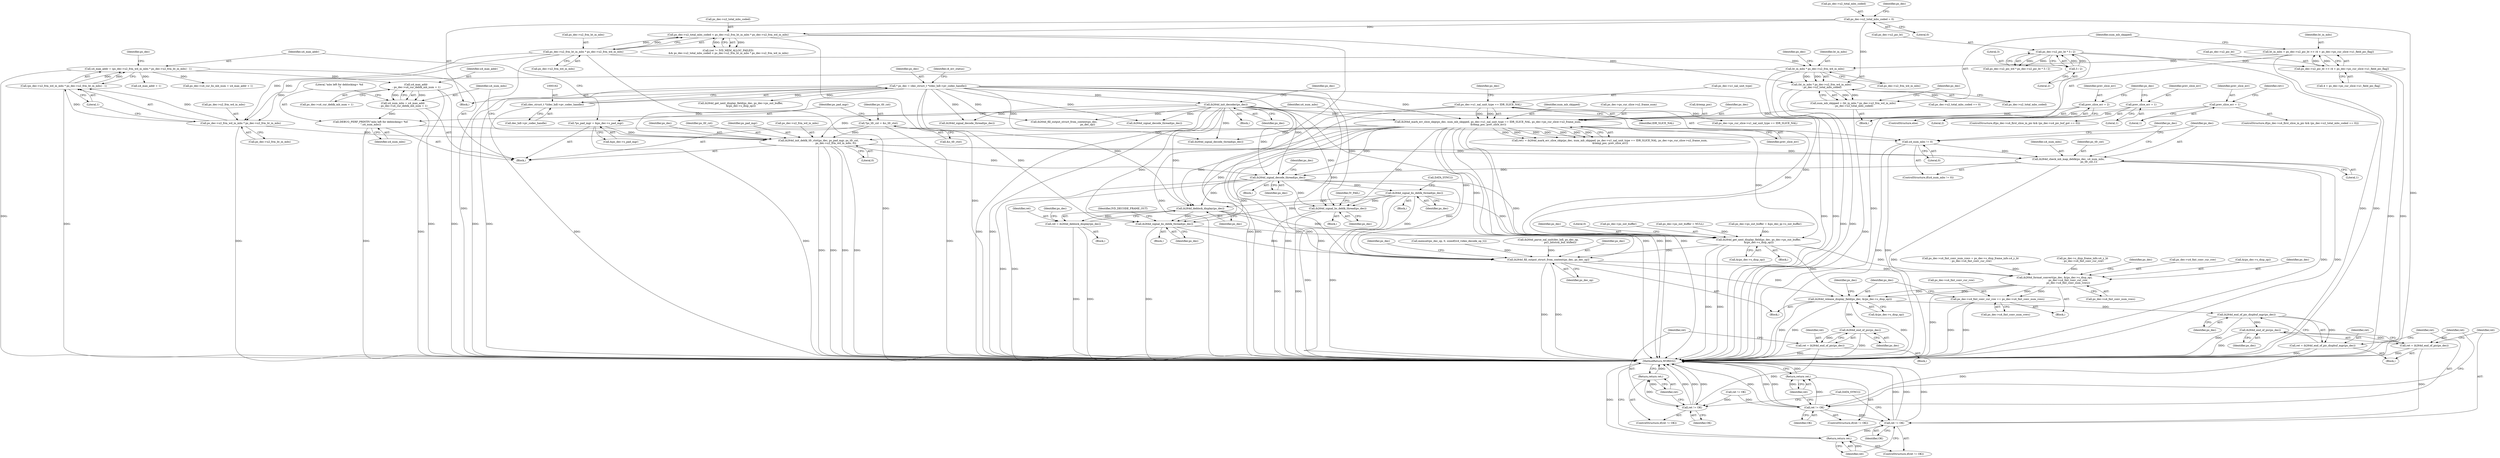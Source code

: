 digraph "0_Android_e86d3cfd2bc28dac421092106751e5638d54a848@API" {
"1001769" [label="(Call,ih264d_signal_bs_deblk_thread(ps_dec))"];
"1001760" [label="(Call,ih264d_signal_decode_thread(ps_dec))"];
"1000918" [label="(Call,ih264d_init_decoder(ps_dec))"];
"1000159" [label="(Call,* ps_dec = (dec_struct_t *)(dec_hdl->pv_codec_handle))"];
"1000161" [label="(Call,(dec_struct_t *)(dec_hdl->pv_codec_handle))"];
"1001750" [label="(Call,ih264d_check_mb_map_deblk(ps_dec, u4_num_mbs,\n                                                   ps_tfr_cxt,1))"];
"1001726" [label="(Call,ih264d_init_deblk_tfr_ctxt(ps_dec, ps_pad_mgr, ps_tfr_cxt,\n                                           ps_dec->u2_frm_wd_in_mbs, 0))"];
"1001584" [label="(Call,ih264d_mark_err_slice_skip(ps_dec, num_mb_skipped, ps_dec->u1_nal_unit_type == IDR_SLICE_NAL, ps_dec->ps_cur_slice->u2_frame_num,\n &temp_poc, prev_slice_err))"];
"1001541" [label="(Call,num_mb_skipped = (ht_in_mbs * ps_dec->u2_frm_wd_in_mbs)\n - ps_dec->u2_total_mbs_coded)"];
"1001543" [label="(Call,(ht_in_mbs * ps_dec->u2_frm_wd_in_mbs)\n - ps_dec->u2_total_mbs_coded)"];
"1001544" [label="(Call,ht_in_mbs * ps_dec->u2_frm_wd_in_mbs)"];
"1001528" [label="(Call,ht_in_mbs = ps_dec->u2_pic_ht >> (4 + ps_dec->ps_cur_slice->u1_field_pic_flag))"];
"1001530" [label="(Call,ps_dec->u2_pic_ht >> (4 + ps_dec->ps_cur_slice->u1_field_pic_flag))"];
"1001049" [label="(Call,ps_dec->u2_pic_ht * 3 / 2)"];
"1001053" [label="(Call,3 / 2)"];
"1001515" [label="(Call,ps_dec->u2_frm_ht_in_mbs * ps_dec->u2_frm_wd_in_mbs)"];
"1001511" [label="(Call,ps_dec->u2_total_mbs_coded < ps_dec->u2_frm_ht_in_mbs * ps_dec->u2_frm_wd_in_mbs)"];
"1000930" [label="(Call,ps_dec->u2_total_mbs_coded = 0)"];
"1001587" [label="(Call,ps_dec->u1_nal_unit_type == IDR_SLICE_NAL)"];
"1001566" [label="(Call,prev_slice_err = 2)"];
"1001579" [label="(Call,prev_slice_err = 1)"];
"1001562" [label="(Call,prev_slice_err = 1)"];
"1001702" [label="(Call,*ps_pad_mgr = &ps_dec->s_pad_mgr)"];
"1001697" [label="(Call,*ps_tfr_cxt = &s_tfr_ctxt)"];
"1001711" [label="(Call,ps_dec->u2_frm_wd_in_mbs * ps_dec->u2_frm_ht_in_mbs)"];
"1001747" [label="(Call,u4_num_mbs != 0)"];
"1001743" [label="(Call,DEBUG_PERF_PRINTF(\"mbs left for deblocking= %d \n\",u4_num_mbs))"];
"1001734" [label="(Call,u4_num_mbs = u4_max_addr\n - ps_dec->u4_cur_deblk_mb_num + 1)"];
"1001736" [label="(Call,u4_max_addr\n - ps_dec->u4_cur_deblk_mb_num + 1)"];
"1001708" [label="(Call,u4_max_addr = (ps_dec->u2_frm_wd_in_mbs * ps_dec->u2_frm_ht_in_mbs) - 1)"];
"1001710" [label="(Call,(ps_dec->u2_frm_wd_in_mbs * ps_dec->u2_frm_ht_in_mbs) - 1)"];
"1001868" [label="(Call,ih264d_signal_bs_deblk_thread(ps_dec))"];
"1001933" [label="(Call,ih264d_deblock_display(ps_dec))"];
"1001931" [label="(Call,ret = ih264d_deblock_display(ps_dec))"];
"1002048" [label="(Call,ih264d_signal_bs_deblk_thread(ps_dec))"];
"1002062" [label="(Call,ih264d_get_next_display_field(ps_dec, ps_dec->ps_out_buffer,\n &(ps_dec->s_disp_op)))"];
"1002090" [label="(Call,ih264d_fill_output_struct_from_context(ps_dec, ps_dec_op))"];
"1002121" [label="(Call,ih264d_format_convert(ps_dec, &(ps_dec->s_disp_op),\n                                  ps_dec->u4_fmt_conv_cur_row,\n                                  ps_dec->u4_fmt_conv_num_rows))"];
"1002133" [label="(Call,ps_dec->u4_fmt_conv_cur_row += ps_dec->u4_fmt_conv_num_rows)"];
"1002140" [label="(Call,ih264d_release_display_field(ps_dec, &(ps_dec->s_disp_op)))"];
"1002232" [label="(Call,ih264d_end_of_pic_dispbuf_mgr(ps_dec))"];
"1002230" [label="(Call,ret = ih264d_end_of_pic_dispbuf_mgr(ps_dec))"];
"1002235" [label="(Call,ret != OK)"];
"1002238" [label="(Return,return ret;)"];
"1002245" [label="(Call,ret != OK)"];
"1002248" [label="(Return,return ret;)"];
"1002242" [label="(Call,ih264d_end_of_pic(ps_dec))"];
"1002240" [label="(Call,ret = ih264d_end_of_pic(ps_dec))"];
"1002254" [label="(Call,ih264d_end_of_pic(ps_dec))"];
"1002252" [label="(Call,ret = ih264d_end_of_pic(ps_dec))"];
"1002257" [label="(Call,ret != OK)"];
"1002260" [label="(Return,return ret;)"];
"1001704" [label="(Call,&ps_dec->s_pad_mgr)"];
"1002257" [label="(Call,ret != OK)"];
"1002248" [label="(Return,return ret;)"];
"1001531" [label="(Call,ps_dec->u2_pic_ht)"];
"1001552" [label="(ControlStructure,if(ps_dec->u4_first_slice_in_pic && (ps_dec->u4_pic_buf_got == 0)))"];
"1001519" [label="(Call,ps_dec->u2_frm_wd_in_mbs)"];
"1001054" [label="(Literal,3)"];
"1001565" [label="(ControlStructure,else)"];
"1002141" [label="(Identifier,ps_dec)"];
"1002233" [label="(Identifier,ps_dec)"];
"1000163" [label="(Call,dec_hdl->pv_codec_handle)"];
"1001543" [label="(Call,(ht_in_mbs * ps_dec->u2_frm_wd_in_mbs)\n - ps_dec->u2_total_mbs_coded)"];
"1000161" [label="(Call,(dec_struct_t *)(dec_hdl->pv_codec_handle))"];
"1002134" [label="(Call,ps_dec->u4_fmt_conv_cur_row)"];
"1001555" [label="(Identifier,ps_dec)"];
"1001530" [label="(Call,ps_dec->u2_pic_ht >> (4 + ps_dec->ps_cur_slice->u1_field_pic_flag))"];
"1002262" [label="(Call,DATA_SYNC())"];
"1001597" [label="(Call,&temp_poc)"];
"1000931" [label="(Call,ps_dec->u2_total_mbs_coded)"];
"1001591" [label="(Identifier,IDR_SLICE_NAL)"];
"1002238" [label="(Return,return ret;)"];
"1001761" [label="(Identifier,ps_dec)"];
"1001747" [label="(Call,u4_num_mbs != 0)"];
"1002121" [label="(Call,ih264d_format_convert(ps_dec, &(ps_dec->s_disp_op),\n                                  ps_dec->u4_fmt_conv_cur_row,\n                                  ps_dec->u4_fmt_conv_num_rows))"];
"1002150" [label="(Identifier,ps_dec)"];
"1002048" [label="(Call,ih264d_signal_bs_deblk_thread(ps_dec))"];
"1002107" [label="(Block,)"];
"1002234" [label="(ControlStructure,if(ret != OK))"];
"1001567" [label="(Identifier,prev_slice_err)"];
"1002054" [label="(Identifier,IVD_DECODE_FRAME_OUT)"];
"1000937" [label="(Identifier,ps_dec)"];
"1002063" [label="(Identifier,ps_dec)"];
"1001710" [label="(Call,(ps_dec->u2_frm_wd_in_mbs * ps_dec->u2_frm_ht_in_mbs) - 1)"];
"1001579" [label="(Call,prev_slice_err = 1)"];
"1001050" [label="(Call,ps_dec->u2_pic_ht)"];
"1000917" [label="(Block,)"];
"1001585" [label="(Identifier,ps_dec)"];
"1002235" [label="(Call,ret != OK)"];
"1001721" [label="(Identifier,ps_dec)"];
"1000930" [label="(Call,ps_dec->u2_total_mbs_coded = 0)"];
"1001516" [label="(Call,ps_dec->u2_frm_ht_in_mbs)"];
"1002244" [label="(ControlStructure,if(ret != OK))"];
"1001933" [label="(Call,ih264d_deblock_display(ps_dec))"];
"1001511" [label="(Call,ps_dec->u2_total_mbs_coded < ps_dec->u2_frm_ht_in_mbs * ps_dec->u2_frm_wd_in_mbs)"];
"1001049" [label="(Call,ps_dec->u2_pic_ht * 3 / 2)"];
"1001582" [label="(Call,ret1 = ih264d_mark_err_slice_skip(ps_dec, num_mb_skipped, ps_dec->u1_nal_unit_type == IDR_SLICE_NAL, ps_dec->ps_cur_slice->u2_frame_num,\n &temp_poc, prev_slice_err))"];
"1001733" [label="(Literal,0)"];
"1002092" [label="(Identifier,ps_dec_op)"];
"1001584" [label="(Call,ih264d_mark_err_slice_skip(ps_dec, num_mb_skipped, ps_dec->u1_nal_unit_type == IDR_SLICE_NAL, ps_dec->ps_cur_slice->u2_frame_num,\n &temp_poc, prev_slice_err))"];
"1001541" [label="(Call,num_mb_skipped = (ht_in_mbs * ps_dec->u2_frm_wd_in_mbs)\n - ps_dec->u2_total_mbs_coded)"];
"1002261" [label="(Identifier,ret)"];
"1002231" [label="(Identifier,ret)"];
"1001053" [label="(Call,3 / 2)"];
"1001588" [label="(Call,ps_dec->u1_nal_unit_type)"];
"1001581" [label="(Literal,1)"];
"1001954" [label="(Call,ps_dec->ps_cur_slice->u1_nal_unit_type == IDR_SLICE_NAL)"];
"1001754" [label="(Literal,1)"];
"1001769" [label="(Call,ih264d_signal_bs_deblk_thread(ps_dec))"];
"1001743" [label="(Call,DEBUG_PERF_PRINTF(\"mbs left for deblocking= %d \n\",u4_num_mbs))"];
"1002270" [label="(MethodReturn,WORD32)"];
"1001723" [label="(Call,u4_max_addr + 1)"];
"1001745" [label="(Identifier,u4_num_mbs)"];
"1002230" [label="(Call,ret = ih264d_end_of_pic_dispbuf_mgr(ps_dec))"];
"1001738" [label="(Call,ps_dec->u4_cur_deblk_mb_num + 1)"];
"1002142" [label="(Call,&(ps_dec->s_disp_op))"];
"1002229" [label="(Block,)"];
"1001563" [label="(Identifier,prev_slice_err)"];
"1002073" [label="(Literal,0)"];
"1001736" [label="(Call,u4_max_addr\n - ps_dec->u4_cur_deblk_mb_num + 1)"];
"1001868" [label="(Call,ih264d_signal_bs_deblk_thread(ps_dec))"];
"1001542" [label="(Identifier,num_mb_skipped)"];
"1002253" [label="(Identifier,ret)"];
"1001213" [label="(Call,ih264d_signal_decode_thread(ps_dec))"];
"1001867" [label="(Block,)"];
"1001757" [label="(Identifier,ps_dec)"];
"1001744" [label="(Literal,\"mbs left for deblocking= %d \n\")"];
"1001546" [label="(Call,ps_dec->u2_frm_wd_in_mbs)"];
"1001277" [label="(Call,ih264d_fill_output_struct_from_context(ps_dec,\n                                                           ps_dec_op))"];
"1001727" [label="(Identifier,ps_dec)"];
"1001765" [label="(Identifier,ps_dec)"];
"1001512" [label="(Call,ps_dec->u2_total_mbs_coded)"];
"1001931" [label="(Call,ret = ih264d_deblock_display(ps_dec))"];
"1002108" [label="(Call,ps_dec->u4_fmt_conv_num_rows = ps_dec->s_disp_frame_info.u4_y_ht\n - ps_dec->u4_fmt_conv_cur_row)"];
"1002245" [label="(Call,ret != OK)"];
"1001515" [label="(Call,ps_dec->u2_frm_ht_in_mbs * ps_dec->u2_frm_wd_in_mbs)"];
"1001583" [label="(Identifier,ret1)"];
"1001507" [label="(Call,(ret != IVD_MEM_ALLOC_FAILED)\n && ps_dec->u2_total_mbs_coded < ps_dec->u2_frm_ht_in_mbs * ps_dec->u2_frm_wd_in_mbs)"];
"1001562" [label="(Call,prev_slice_err = 1)"];
"1001599" [label="(Identifier,prev_slice_err)"];
"1001637" [label="(Call,ih264d_signal_decode_thread(ps_dec))"];
"1001702" [label="(Call,*ps_pad_mgr = &ps_dec->s_pad_mgr)"];
"1001715" [label="(Call,ps_dec->u2_frm_ht_in_mbs)"];
"1002050" [label="(Block,)"];
"1002096" [label="(Identifier,ps_dec)"];
"1002232" [label="(Call,ih264d_end_of_pic_dispbuf_mgr(ps_dec))"];
"1001934" [label="(Identifier,ps_dec)"];
"1001712" [label="(Call,ps_dec->u2_frm_wd_in_mbs)"];
"1001699" [label="(Call,&s_tfr_ctxt)"];
"1002049" [label="(Identifier,ps_dec)"];
"1001708" [label="(Call,u4_max_addr = (ps_dec->u2_frm_wd_in_mbs * ps_dec->u2_frm_ht_in_mbs) - 1)"];
"1001528" [label="(Call,ht_in_mbs = ps_dec->u2_pic_ht >> (4 + ps_dec->ps_cur_slice->u1_field_pic_flag))"];
"1002252" [label="(Call,ret = ih264d_end_of_pic(ps_dec))"];
"1001434" [label="(Call,ih264d_signal_decode_thread(ps_dec))"];
"1000722" [label="(Call,ih264d_get_next_display_field(ps_dec, ps_dec->ps_out_buffer,\n &(ps_dec->s_disp_op)))"];
"1002112" [label="(Call,ps_dec->s_disp_frame_info.u4_y_ht\n - ps_dec->u4_fmt_conv_cur_row)"];
"1000233" [label="(Call,memset(ps_dec_op, 0, sizeof(ivd_video_decode_op_t)))"];
"1002064" [label="(Call,ps_dec->ps_out_buffer)"];
"1001580" [label="(Identifier,prev_slice_err)"];
"1002256" [label="(ControlStructure,if(ret != OK))"];
"1001587" [label="(Call,ps_dec->u1_nal_unit_type == IDR_SLICE_NAL)"];
"1001529" [label="(Identifier,ht_in_mbs)"];
"1002242" [label="(Call,ih264d_end_of_pic(ps_dec))"];
"1001749" [label="(Literal,0)"];
"1001719" [label="(Call,ps_dec->u4_cur_bs_mb_num = u4_max_addr + 1)"];
"1001871" [label="(Identifier,IV_FAIL)"];
"1001549" [label="(Call,ps_dec->u2_total_mbs_coded)"];
"1002135" [label="(Identifier,ps_dec)"];
"1002130" [label="(Call,ps_dec->u4_fmt_conv_num_rows)"];
"1001544" [label="(Call,ht_in_mbs * ps_dec->u2_frm_wd_in_mbs)"];
"1001737" [label="(Identifier,u4_max_addr)"];
"1001586" [label="(Identifier,num_mb_skipped)"];
"1002047" [label="(Block,)"];
"1001045" [label="(Call,ps_dec->u2_pic_wd * ps_dec->u2_pic_ht * 3 / 2)"];
"1002237" [label="(Identifier,OK)"];
"1000160" [label="(Identifier,ps_dec)"];
"1000157" [label="(Block,)"];
"1002127" [label="(Call,ps_dec->u4_fmt_conv_cur_row)"];
"1001711" [label="(Call,ps_dec->u2_frm_wd_in_mbs * ps_dec->u2_frm_ht_in_mbs)"];
"1001055" [label="(Literal,2)"];
"1001664" [label="(Block,)"];
"1002133" [label="(Call,ps_dec->u4_fmt_conv_cur_row += ps_dec->u4_fmt_conv_num_rows)"];
"1000934" [label="(Literal,0)"];
"1001698" [label="(Identifier,ps_tfr_cxt)"];
"1002251" [label="(Block,)"];
"1000317" [label="(Call,ps_dec->ps_out_buffer = NULL)"];
"1002255" [label="(Identifier,ps_dec)"];
"1002259" [label="(Identifier,OK)"];
"1001534" [label="(Call,4 + ps_dec->ps_cur_slice->u1_field_pic_flag)"];
"1001718" [label="(Literal,1)"];
"1001697" [label="(Call,*ps_tfr_cxt = &s_tfr_ctxt)"];
"1000168" [label="(Identifier,i4_err_status)"];
"1001735" [label="(Identifier,u4_num_mbs)"];
"1002123" [label="(Call,&(ps_dec->s_disp_op))"];
"1001550" [label="(Identifier,ps_dec)"];
"1002239" [label="(Identifier,ret)"];
"1000330" [label="(Call,ps_dec->ps_out_buffer = &ps_dec_ip->s_out_buffer)"];
"1002246" [label="(Identifier,ret)"];
"1001746" [label="(ControlStructure,if(u4_num_mbs != 0))"];
"1000922" [label="(Identifier,ps_dec)"];
"1000159" [label="(Call,* ps_dec = (dec_struct_t *)(dec_hdl->pv_codec_handle))"];
"1001750" [label="(Call,ih264d_check_mb_map_deblk(ps_dec, u4_num_mbs,\n                                                   ps_tfr_cxt,1))"];
"1001709" [label="(Identifier,u4_max_addr)"];
"1001752" [label="(Identifier,u4_num_mbs)"];
"1002067" [label="(Call,&(ps_dec->s_disp_op))"];
"1001318" [label="(Call,ih264d_parse_nal_unit(dec_hdl, ps_dec_op,\n                              pu1_bitstrm_buf, buflen))"];
"1001771" [label="(Call,DATA_SYNC())"];
"1001692" [label="(Block,)"];
"1002140" [label="(Call,ih264d_release_display_field(ps_dec, &(ps_dec->s_disp_op)))"];
"1001734" [label="(Call,u4_num_mbs = u4_max_addr\n - ps_dec->u4_cur_deblk_mb_num + 1)"];
"1001324" [label="(Call,ret != OK)"];
"1001569" [label="(ControlStructure,if(ps_dec->u4_first_slice_in_pic && (ps_dec->u2_total_mbs_coded == 0)))"];
"1001760" [label="(Call,ih264d_signal_decode_thread(ps_dec))"];
"1001938" [label="(Identifier,ps_dec)"];
"1001729" [label="(Identifier,ps_tfr_cxt)"];
"1001748" [label="(Identifier,u4_num_mbs)"];
"1001594" [label="(Identifier,ps_dec)"];
"1001703" [label="(Identifier,ps_pad_mgr)"];
"1002254" [label="(Call,ih264d_end_of_pic(ps_dec))"];
"1001574" [label="(Call,ps_dec->u2_total_mbs_coded == 0)"];
"1002236" [label="(Identifier,ret)"];
"1002062" [label="(Call,ih264d_get_next_display_field(ps_dec, ps_dec->ps_out_buffer,\n &(ps_dec->s_disp_op)))"];
"1002247" [label="(Identifier,OK)"];
"1002240" [label="(Call,ret = ih264d_end_of_pic(ps_dec))"];
"1001726" [label="(Call,ih264d_init_deblk_tfr_ctxt(ps_dec, ps_pad_mgr, ps_tfr_cxt,\n                                           ps_dec->u2_frm_wd_in_mbs, 0))"];
"1002249" [label="(Identifier,ret)"];
"1001770" [label="(Identifier,ps_dec)"];
"1002061" [label="(Block,)"];
"1001930" [label="(Block,)"];
"1001751" [label="(Identifier,ps_dec)"];
"1002241" [label="(Identifier,ret)"];
"1001728" [label="(Identifier,ps_pad_mgr)"];
"1000918" [label="(Call,ih264d_init_decoder(ps_dec))"];
"1002258" [label="(Identifier,ret)"];
"1001592" [label="(Call,ps_dec->ps_cur_slice->u2_frame_num)"];
"1002122" [label="(Identifier,ps_dec)"];
"1002091" [label="(Identifier,ps_dec)"];
"1001932" [label="(Identifier,ret)"];
"1001753" [label="(Identifier,ps_tfr_cxt)"];
"1001545" [label="(Identifier,ht_in_mbs)"];
"1001869" [label="(Identifier,ps_dec)"];
"1001564" [label="(Literal,1)"];
"1001730" [label="(Call,ps_dec->u2_frm_wd_in_mbs)"];
"1002243" [label="(Identifier,ps_dec)"];
"1001768" [label="(Block,)"];
"1001522" [label="(Block,)"];
"1002137" [label="(Call,ps_dec->u4_fmt_conv_num_rows)"];
"1001572" [label="(Identifier,ps_dec)"];
"1002090" [label="(Call,ih264d_fill_output_struct_from_context(ps_dec, ps_dec_op))"];
"1001568" [label="(Literal,2)"];
"1002260" [label="(Return,return ret;)"];
"1001566" [label="(Call,prev_slice_err = 2)"];
"1000919" [label="(Identifier,ps_dec)"];
"1001769" -> "1001768"  [label="AST: "];
"1001769" -> "1001770"  [label="CFG: "];
"1001770" -> "1001769"  [label="AST: "];
"1001771" -> "1001769"  [label="CFG: "];
"1001769" -> "1002270"  [label="DDG: "];
"1001769" -> "1002270"  [label="DDG: "];
"1001760" -> "1001769"  [label="DDG: "];
"1001769" -> "1001868"  [label="DDG: "];
"1001769" -> "1001933"  [label="DDG: "];
"1001769" -> "1002048"  [label="DDG: "];
"1001769" -> "1002062"  [label="DDG: "];
"1001769" -> "1002090"  [label="DDG: "];
"1001760" -> "1001664"  [label="AST: "];
"1001760" -> "1001761"  [label="CFG: "];
"1001761" -> "1001760"  [label="AST: "];
"1001765" -> "1001760"  [label="CFG: "];
"1001760" -> "1002270"  [label="DDG: "];
"1001760" -> "1002270"  [label="DDG: "];
"1000918" -> "1001760"  [label="DDG: "];
"1001750" -> "1001760"  [label="DDG: "];
"1000159" -> "1001760"  [label="DDG: "];
"1001726" -> "1001760"  [label="DDG: "];
"1001584" -> "1001760"  [label="DDG: "];
"1001760" -> "1001868"  [label="DDG: "];
"1001760" -> "1001933"  [label="DDG: "];
"1001760" -> "1002048"  [label="DDG: "];
"1001760" -> "1002062"  [label="DDG: "];
"1001760" -> "1002090"  [label="DDG: "];
"1000918" -> "1000917"  [label="AST: "];
"1000918" -> "1000919"  [label="CFG: "];
"1000919" -> "1000918"  [label="AST: "];
"1000922" -> "1000918"  [label="CFG: "];
"1000918" -> "1002270"  [label="DDG: "];
"1000918" -> "1002270"  [label="DDG: "];
"1000159" -> "1000918"  [label="DDG: "];
"1000918" -> "1001213"  [label="DDG: "];
"1000918" -> "1001277"  [label="DDG: "];
"1000918" -> "1001434"  [label="DDG: "];
"1000918" -> "1001584"  [label="DDG: "];
"1000918" -> "1001637"  [label="DDG: "];
"1000918" -> "1001726"  [label="DDG: "];
"1000918" -> "1001868"  [label="DDG: "];
"1000918" -> "1001933"  [label="DDG: "];
"1000918" -> "1002048"  [label="DDG: "];
"1000918" -> "1002062"  [label="DDG: "];
"1000918" -> "1002090"  [label="DDG: "];
"1000159" -> "1000157"  [label="AST: "];
"1000159" -> "1000161"  [label="CFG: "];
"1000160" -> "1000159"  [label="AST: "];
"1000161" -> "1000159"  [label="AST: "];
"1000168" -> "1000159"  [label="CFG: "];
"1000159" -> "1002270"  [label="DDG: "];
"1000159" -> "1002270"  [label="DDG: "];
"1000161" -> "1000159"  [label="DDG: "];
"1000159" -> "1000722"  [label="DDG: "];
"1000159" -> "1001213"  [label="DDG: "];
"1000159" -> "1001277"  [label="DDG: "];
"1000159" -> "1001434"  [label="DDG: "];
"1000159" -> "1001584"  [label="DDG: "];
"1000159" -> "1001637"  [label="DDG: "];
"1000159" -> "1001726"  [label="DDG: "];
"1000159" -> "1001868"  [label="DDG: "];
"1000159" -> "1001933"  [label="DDG: "];
"1000159" -> "1002048"  [label="DDG: "];
"1000159" -> "1002062"  [label="DDG: "];
"1000159" -> "1002090"  [label="DDG: "];
"1000161" -> "1000163"  [label="CFG: "];
"1000162" -> "1000161"  [label="AST: "];
"1000163" -> "1000161"  [label="AST: "];
"1000161" -> "1002270"  [label="DDG: "];
"1001750" -> "1001746"  [label="AST: "];
"1001750" -> "1001754"  [label="CFG: "];
"1001751" -> "1001750"  [label="AST: "];
"1001752" -> "1001750"  [label="AST: "];
"1001753" -> "1001750"  [label="AST: "];
"1001754" -> "1001750"  [label="AST: "];
"1001757" -> "1001750"  [label="CFG: "];
"1001750" -> "1002270"  [label="DDG: "];
"1001750" -> "1002270"  [label="DDG: "];
"1001750" -> "1002270"  [label="DDG: "];
"1001726" -> "1001750"  [label="DDG: "];
"1001726" -> "1001750"  [label="DDG: "];
"1001747" -> "1001750"  [label="DDG: "];
"1001726" -> "1001692"  [label="AST: "];
"1001726" -> "1001733"  [label="CFG: "];
"1001727" -> "1001726"  [label="AST: "];
"1001728" -> "1001726"  [label="AST: "];
"1001729" -> "1001726"  [label="AST: "];
"1001730" -> "1001726"  [label="AST: "];
"1001733" -> "1001726"  [label="AST: "];
"1001735" -> "1001726"  [label="CFG: "];
"1001726" -> "1002270"  [label="DDG: "];
"1001726" -> "1002270"  [label="DDG: "];
"1001726" -> "1002270"  [label="DDG: "];
"1001726" -> "1002270"  [label="DDG: "];
"1001584" -> "1001726"  [label="DDG: "];
"1001702" -> "1001726"  [label="DDG: "];
"1001697" -> "1001726"  [label="DDG: "];
"1001711" -> "1001726"  [label="DDG: "];
"1001584" -> "1001582"  [label="AST: "];
"1001584" -> "1001599"  [label="CFG: "];
"1001585" -> "1001584"  [label="AST: "];
"1001586" -> "1001584"  [label="AST: "];
"1001587" -> "1001584"  [label="AST: "];
"1001592" -> "1001584"  [label="AST: "];
"1001597" -> "1001584"  [label="AST: "];
"1001599" -> "1001584"  [label="AST: "];
"1001582" -> "1001584"  [label="CFG: "];
"1001584" -> "1002270"  [label="DDG: "];
"1001584" -> "1002270"  [label="DDG: "];
"1001584" -> "1002270"  [label="DDG: "];
"1001584" -> "1002270"  [label="DDG: "];
"1001584" -> "1002270"  [label="DDG: "];
"1001584" -> "1002270"  [label="DDG: "];
"1001584" -> "1001582"  [label="DDG: "];
"1001584" -> "1001582"  [label="DDG: "];
"1001584" -> "1001582"  [label="DDG: "];
"1001584" -> "1001582"  [label="DDG: "];
"1001584" -> "1001582"  [label="DDG: "];
"1001584" -> "1001582"  [label="DDG: "];
"1001541" -> "1001584"  [label="DDG: "];
"1001587" -> "1001584"  [label="DDG: "];
"1001587" -> "1001584"  [label="DDG: "];
"1001566" -> "1001584"  [label="DDG: "];
"1001579" -> "1001584"  [label="DDG: "];
"1001562" -> "1001584"  [label="DDG: "];
"1001584" -> "1001637"  [label="DDG: "];
"1001584" -> "1001868"  [label="DDG: "];
"1001584" -> "1001933"  [label="DDG: "];
"1001584" -> "1002048"  [label="DDG: "];
"1001584" -> "1002062"  [label="DDG: "];
"1001584" -> "1002090"  [label="DDG: "];
"1001541" -> "1001522"  [label="AST: "];
"1001541" -> "1001543"  [label="CFG: "];
"1001542" -> "1001541"  [label="AST: "];
"1001543" -> "1001541"  [label="AST: "];
"1001555" -> "1001541"  [label="CFG: "];
"1001541" -> "1002270"  [label="DDG: "];
"1001543" -> "1001541"  [label="DDG: "];
"1001543" -> "1001541"  [label="DDG: "];
"1001543" -> "1001549"  [label="CFG: "];
"1001544" -> "1001543"  [label="AST: "];
"1001549" -> "1001543"  [label="AST: "];
"1001543" -> "1002270"  [label="DDG: "];
"1001543" -> "1002270"  [label="DDG: "];
"1001544" -> "1001543"  [label="DDG: "];
"1001544" -> "1001543"  [label="DDG: "];
"1001511" -> "1001543"  [label="DDG: "];
"1000930" -> "1001543"  [label="DDG: "];
"1001543" -> "1001574"  [label="DDG: "];
"1001544" -> "1001546"  [label="CFG: "];
"1001545" -> "1001544"  [label="AST: "];
"1001546" -> "1001544"  [label="AST: "];
"1001550" -> "1001544"  [label="CFG: "];
"1001544" -> "1002270"  [label="DDG: "];
"1001544" -> "1002270"  [label="DDG: "];
"1001528" -> "1001544"  [label="DDG: "];
"1001515" -> "1001544"  [label="DDG: "];
"1001544" -> "1001711"  [label="DDG: "];
"1001528" -> "1001522"  [label="AST: "];
"1001528" -> "1001530"  [label="CFG: "];
"1001529" -> "1001528"  [label="AST: "];
"1001530" -> "1001528"  [label="AST: "];
"1001542" -> "1001528"  [label="CFG: "];
"1001528" -> "1002270"  [label="DDG: "];
"1001530" -> "1001528"  [label="DDG: "];
"1001530" -> "1001528"  [label="DDG: "];
"1001530" -> "1001534"  [label="CFG: "];
"1001531" -> "1001530"  [label="AST: "];
"1001534" -> "1001530"  [label="AST: "];
"1001530" -> "1002270"  [label="DDG: "];
"1001530" -> "1002270"  [label="DDG: "];
"1001049" -> "1001530"  [label="DDG: "];
"1001049" -> "1001045"  [label="AST: "];
"1001049" -> "1001053"  [label="CFG: "];
"1001050" -> "1001049"  [label="AST: "];
"1001053" -> "1001049"  [label="AST: "];
"1001045" -> "1001049"  [label="CFG: "];
"1001049" -> "1002270"  [label="DDG: "];
"1001049" -> "1002270"  [label="DDG: "];
"1001049" -> "1001045"  [label="DDG: "];
"1001049" -> "1001045"  [label="DDG: "];
"1001053" -> "1001049"  [label="DDG: "];
"1001053" -> "1001049"  [label="DDG: "];
"1001053" -> "1001055"  [label="CFG: "];
"1001054" -> "1001053"  [label="AST: "];
"1001055" -> "1001053"  [label="AST: "];
"1001515" -> "1001511"  [label="AST: "];
"1001515" -> "1001519"  [label="CFG: "];
"1001516" -> "1001515"  [label="AST: "];
"1001519" -> "1001515"  [label="AST: "];
"1001511" -> "1001515"  [label="CFG: "];
"1001515" -> "1002270"  [label="DDG: "];
"1001515" -> "1002270"  [label="DDG: "];
"1001515" -> "1001511"  [label="DDG: "];
"1001515" -> "1001511"  [label="DDG: "];
"1001515" -> "1001711"  [label="DDG: "];
"1001515" -> "1001711"  [label="DDG: "];
"1001511" -> "1001507"  [label="AST: "];
"1001512" -> "1001511"  [label="AST: "];
"1001507" -> "1001511"  [label="CFG: "];
"1001511" -> "1002270"  [label="DDG: "];
"1001511" -> "1002270"  [label="DDG: "];
"1001511" -> "1001507"  [label="DDG: "];
"1001511" -> "1001507"  [label="DDG: "];
"1000930" -> "1001511"  [label="DDG: "];
"1000930" -> "1000157"  [label="AST: "];
"1000930" -> "1000934"  [label="CFG: "];
"1000931" -> "1000930"  [label="AST: "];
"1000934" -> "1000930"  [label="AST: "];
"1000937" -> "1000930"  [label="CFG: "];
"1000930" -> "1002270"  [label="DDG: "];
"1001587" -> "1001591"  [label="CFG: "];
"1001588" -> "1001587"  [label="AST: "];
"1001591" -> "1001587"  [label="AST: "];
"1001594" -> "1001587"  [label="CFG: "];
"1001587" -> "1002270"  [label="DDG: "];
"1001587" -> "1002270"  [label="DDG: "];
"1001587" -> "1001954"  [label="DDG: "];
"1001566" -> "1001565"  [label="AST: "];
"1001566" -> "1001568"  [label="CFG: "];
"1001567" -> "1001566"  [label="AST: "];
"1001568" -> "1001566"  [label="AST: "];
"1001572" -> "1001566"  [label="CFG: "];
"1001579" -> "1001569"  [label="AST: "];
"1001579" -> "1001581"  [label="CFG: "];
"1001580" -> "1001579"  [label="AST: "];
"1001581" -> "1001579"  [label="AST: "];
"1001583" -> "1001579"  [label="CFG: "];
"1001562" -> "1001552"  [label="AST: "];
"1001562" -> "1001564"  [label="CFG: "];
"1001563" -> "1001562"  [label="AST: "];
"1001564" -> "1001562"  [label="AST: "];
"1001572" -> "1001562"  [label="CFG: "];
"1001702" -> "1001692"  [label="AST: "];
"1001702" -> "1001704"  [label="CFG: "];
"1001703" -> "1001702"  [label="AST: "];
"1001704" -> "1001702"  [label="AST: "];
"1001709" -> "1001702"  [label="CFG: "];
"1001702" -> "1002270"  [label="DDG: "];
"1001697" -> "1001692"  [label="AST: "];
"1001697" -> "1001699"  [label="CFG: "];
"1001698" -> "1001697"  [label="AST: "];
"1001699" -> "1001697"  [label="AST: "];
"1001703" -> "1001697"  [label="CFG: "];
"1001697" -> "1002270"  [label="DDG: "];
"1001711" -> "1001710"  [label="AST: "];
"1001711" -> "1001715"  [label="CFG: "];
"1001712" -> "1001711"  [label="AST: "];
"1001715" -> "1001711"  [label="AST: "];
"1001718" -> "1001711"  [label="CFG: "];
"1001711" -> "1002270"  [label="DDG: "];
"1001711" -> "1001710"  [label="DDG: "];
"1001711" -> "1001710"  [label="DDG: "];
"1001747" -> "1001746"  [label="AST: "];
"1001747" -> "1001749"  [label="CFG: "];
"1001748" -> "1001747"  [label="AST: "];
"1001749" -> "1001747"  [label="AST: "];
"1001751" -> "1001747"  [label="CFG: "];
"1001757" -> "1001747"  [label="CFG: "];
"1001747" -> "1002270"  [label="DDG: "];
"1001747" -> "1002270"  [label="DDG: "];
"1001743" -> "1001747"  [label="DDG: "];
"1001743" -> "1001692"  [label="AST: "];
"1001743" -> "1001745"  [label="CFG: "];
"1001744" -> "1001743"  [label="AST: "];
"1001745" -> "1001743"  [label="AST: "];
"1001748" -> "1001743"  [label="CFG: "];
"1001743" -> "1002270"  [label="DDG: "];
"1001734" -> "1001743"  [label="DDG: "];
"1001734" -> "1001692"  [label="AST: "];
"1001734" -> "1001736"  [label="CFG: "];
"1001735" -> "1001734"  [label="AST: "];
"1001736" -> "1001734"  [label="AST: "];
"1001744" -> "1001734"  [label="CFG: "];
"1001734" -> "1002270"  [label="DDG: "];
"1001736" -> "1001734"  [label="DDG: "];
"1001736" -> "1001734"  [label="DDG: "];
"1001736" -> "1001738"  [label="CFG: "];
"1001737" -> "1001736"  [label="AST: "];
"1001738" -> "1001736"  [label="AST: "];
"1001736" -> "1002270"  [label="DDG: "];
"1001736" -> "1002270"  [label="DDG: "];
"1001708" -> "1001736"  [label="DDG: "];
"1001708" -> "1001692"  [label="AST: "];
"1001708" -> "1001710"  [label="CFG: "];
"1001709" -> "1001708"  [label="AST: "];
"1001710" -> "1001708"  [label="AST: "];
"1001721" -> "1001708"  [label="CFG: "];
"1001708" -> "1002270"  [label="DDG: "];
"1001710" -> "1001708"  [label="DDG: "];
"1001710" -> "1001708"  [label="DDG: "];
"1001708" -> "1001719"  [label="DDG: "];
"1001708" -> "1001723"  [label="DDG: "];
"1001710" -> "1001718"  [label="CFG: "];
"1001718" -> "1001710"  [label="AST: "];
"1001710" -> "1002270"  [label="DDG: "];
"1001868" -> "1001867"  [label="AST: "];
"1001868" -> "1001869"  [label="CFG: "];
"1001869" -> "1001868"  [label="AST: "];
"1001871" -> "1001868"  [label="CFG: "];
"1001868" -> "1002270"  [label="DDG: "];
"1001868" -> "1002270"  [label="DDG: "];
"1001933" -> "1001931"  [label="AST: "];
"1001933" -> "1001934"  [label="CFG: "];
"1001934" -> "1001933"  [label="AST: "];
"1001931" -> "1001933"  [label="CFG: "];
"1001933" -> "1001931"  [label="DDG: "];
"1001933" -> "1002048"  [label="DDG: "];
"1001933" -> "1002062"  [label="DDG: "];
"1001933" -> "1002090"  [label="DDG: "];
"1001931" -> "1001930"  [label="AST: "];
"1001932" -> "1001931"  [label="AST: "];
"1001938" -> "1001931"  [label="CFG: "];
"1001931" -> "1002270"  [label="DDG: "];
"1001931" -> "1002270"  [label="DDG: "];
"1002048" -> "1002047"  [label="AST: "];
"1002048" -> "1002049"  [label="CFG: "];
"1002049" -> "1002048"  [label="AST: "];
"1002054" -> "1002048"  [label="CFG: "];
"1002048" -> "1002270"  [label="DDG: "];
"1002048" -> "1002062"  [label="DDG: "];
"1002048" -> "1002090"  [label="DDG: "];
"1002062" -> "1002061"  [label="AST: "];
"1002062" -> "1002067"  [label="CFG: "];
"1002063" -> "1002062"  [label="AST: "];
"1002064" -> "1002062"  [label="AST: "];
"1002067" -> "1002062"  [label="AST: "];
"1002073" -> "1002062"  [label="CFG: "];
"1002062" -> "1002270"  [label="DDG: "];
"1002062" -> "1002270"  [label="DDG: "];
"1000330" -> "1002062"  [label="DDG: "];
"1000317" -> "1002062"  [label="DDG: "];
"1002062" -> "1002090"  [label="DDG: "];
"1002062" -> "1002121"  [label="DDG: "];
"1002062" -> "1002140"  [label="DDG: "];
"1002090" -> "1002050"  [label="AST: "];
"1002090" -> "1002092"  [label="CFG: "];
"1002091" -> "1002090"  [label="AST: "];
"1002092" -> "1002090"  [label="AST: "];
"1002096" -> "1002090"  [label="CFG: "];
"1002090" -> "1002270"  [label="DDG: "];
"1002090" -> "1002270"  [label="DDG: "];
"1001318" -> "1002090"  [label="DDG: "];
"1000233" -> "1002090"  [label="DDG: "];
"1002090" -> "1002121"  [label="DDG: "];
"1002090" -> "1002140"  [label="DDG: "];
"1002121" -> "1002107"  [label="AST: "];
"1002121" -> "1002130"  [label="CFG: "];
"1002122" -> "1002121"  [label="AST: "];
"1002123" -> "1002121"  [label="AST: "];
"1002127" -> "1002121"  [label="AST: "];
"1002130" -> "1002121"  [label="AST: "];
"1002135" -> "1002121"  [label="CFG: "];
"1002121" -> "1002270"  [label="DDG: "];
"1002112" -> "1002121"  [label="DDG: "];
"1002108" -> "1002121"  [label="DDG: "];
"1002121" -> "1002133"  [label="DDG: "];
"1002121" -> "1002133"  [label="DDG: "];
"1002121" -> "1002140"  [label="DDG: "];
"1002121" -> "1002140"  [label="DDG: "];
"1002133" -> "1002107"  [label="AST: "];
"1002133" -> "1002137"  [label="CFG: "];
"1002134" -> "1002133"  [label="AST: "];
"1002137" -> "1002133"  [label="AST: "];
"1002141" -> "1002133"  [label="CFG: "];
"1002133" -> "1002270"  [label="DDG: "];
"1002133" -> "1002270"  [label="DDG: "];
"1002140" -> "1002050"  [label="AST: "];
"1002140" -> "1002142"  [label="CFG: "];
"1002141" -> "1002140"  [label="AST: "];
"1002142" -> "1002140"  [label="AST: "];
"1002150" -> "1002140"  [label="CFG: "];
"1002140" -> "1002270"  [label="DDG: "];
"1002140" -> "1002270"  [label="DDG: "];
"1002140" -> "1002270"  [label="DDG: "];
"1002140" -> "1002232"  [label="DDG: "];
"1002140" -> "1002254"  [label="DDG: "];
"1002232" -> "1002230"  [label="AST: "];
"1002232" -> "1002233"  [label="CFG: "];
"1002233" -> "1002232"  [label="AST: "];
"1002230" -> "1002232"  [label="CFG: "];
"1002232" -> "1002270"  [label="DDG: "];
"1002232" -> "1002230"  [label="DDG: "];
"1002232" -> "1002242"  [label="DDG: "];
"1002230" -> "1002229"  [label="AST: "];
"1002231" -> "1002230"  [label="AST: "];
"1002236" -> "1002230"  [label="CFG: "];
"1002230" -> "1002270"  [label="DDG: "];
"1002230" -> "1002235"  [label="DDG: "];
"1002235" -> "1002234"  [label="AST: "];
"1002235" -> "1002237"  [label="CFG: "];
"1002236" -> "1002235"  [label="AST: "];
"1002237" -> "1002235"  [label="AST: "];
"1002239" -> "1002235"  [label="CFG: "];
"1002241" -> "1002235"  [label="CFG: "];
"1002235" -> "1002270"  [label="DDG: "];
"1002235" -> "1002270"  [label="DDG: "];
"1002235" -> "1002270"  [label="DDG: "];
"1001324" -> "1002235"  [label="DDG: "];
"1002235" -> "1002238"  [label="DDG: "];
"1002235" -> "1002245"  [label="DDG: "];
"1002238" -> "1002234"  [label="AST: "];
"1002238" -> "1002239"  [label="CFG: "];
"1002239" -> "1002238"  [label="AST: "];
"1002270" -> "1002238"  [label="CFG: "];
"1002238" -> "1002270"  [label="DDG: "];
"1002239" -> "1002238"  [label="DDG: "];
"1002245" -> "1002244"  [label="AST: "];
"1002245" -> "1002247"  [label="CFG: "];
"1002246" -> "1002245"  [label="AST: "];
"1002247" -> "1002245"  [label="AST: "];
"1002249" -> "1002245"  [label="CFG: "];
"1002262" -> "1002245"  [label="CFG: "];
"1002245" -> "1002270"  [label="DDG: "];
"1002245" -> "1002270"  [label="DDG: "];
"1002245" -> "1002270"  [label="DDG: "];
"1002240" -> "1002245"  [label="DDG: "];
"1002245" -> "1002248"  [label="DDG: "];
"1002248" -> "1002244"  [label="AST: "];
"1002248" -> "1002249"  [label="CFG: "];
"1002249" -> "1002248"  [label="AST: "];
"1002270" -> "1002248"  [label="CFG: "];
"1002248" -> "1002270"  [label="DDG: "];
"1002249" -> "1002248"  [label="DDG: "];
"1002242" -> "1002240"  [label="AST: "];
"1002242" -> "1002243"  [label="CFG: "];
"1002243" -> "1002242"  [label="AST: "];
"1002240" -> "1002242"  [label="CFG: "];
"1002242" -> "1002270"  [label="DDG: "];
"1002242" -> "1002240"  [label="DDG: "];
"1002240" -> "1002229"  [label="AST: "];
"1002241" -> "1002240"  [label="AST: "];
"1002246" -> "1002240"  [label="CFG: "];
"1002240" -> "1002270"  [label="DDG: "];
"1002254" -> "1002252"  [label="AST: "];
"1002254" -> "1002255"  [label="CFG: "];
"1002255" -> "1002254"  [label="AST: "];
"1002252" -> "1002254"  [label="CFG: "];
"1002254" -> "1002270"  [label="DDG: "];
"1002254" -> "1002252"  [label="DDG: "];
"1002252" -> "1002251"  [label="AST: "];
"1002253" -> "1002252"  [label="AST: "];
"1002258" -> "1002252"  [label="CFG: "];
"1002252" -> "1002270"  [label="DDG: "];
"1002252" -> "1002257"  [label="DDG: "];
"1002257" -> "1002256"  [label="AST: "];
"1002257" -> "1002259"  [label="CFG: "];
"1002258" -> "1002257"  [label="AST: "];
"1002259" -> "1002257"  [label="AST: "];
"1002261" -> "1002257"  [label="CFG: "];
"1002262" -> "1002257"  [label="CFG: "];
"1002257" -> "1002270"  [label="DDG: "];
"1002257" -> "1002270"  [label="DDG: "];
"1002257" -> "1002270"  [label="DDG: "];
"1001324" -> "1002257"  [label="DDG: "];
"1002257" -> "1002260"  [label="DDG: "];
"1002260" -> "1002256"  [label="AST: "];
"1002260" -> "1002261"  [label="CFG: "];
"1002261" -> "1002260"  [label="AST: "];
"1002270" -> "1002260"  [label="CFG: "];
"1002260" -> "1002270"  [label="DDG: "];
"1002261" -> "1002260"  [label="DDG: "];
}
